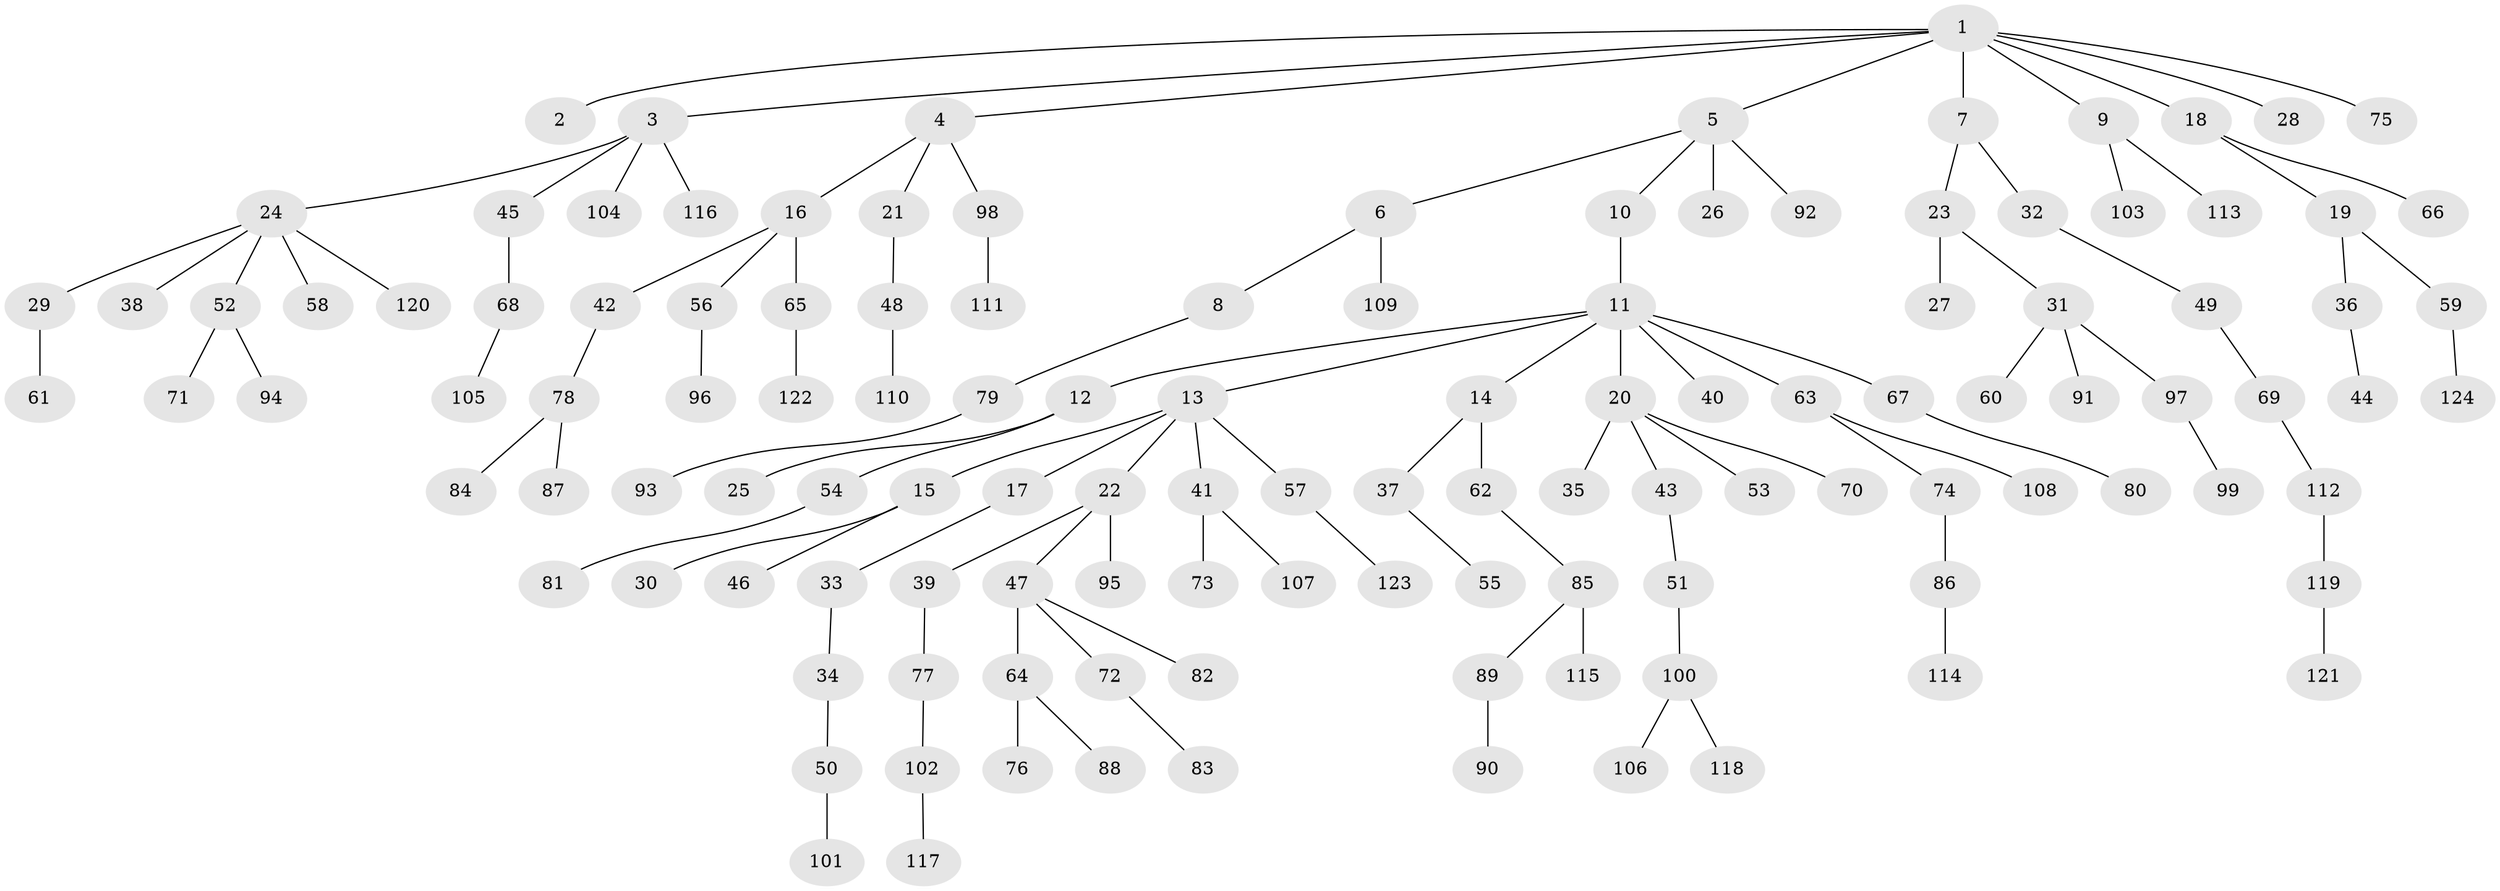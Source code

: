 // Generated by graph-tools (version 1.1) at 2025/36/03/09/25 02:36:38]
// undirected, 124 vertices, 123 edges
graph export_dot {
graph [start="1"]
  node [color=gray90,style=filled];
  1;
  2;
  3;
  4;
  5;
  6;
  7;
  8;
  9;
  10;
  11;
  12;
  13;
  14;
  15;
  16;
  17;
  18;
  19;
  20;
  21;
  22;
  23;
  24;
  25;
  26;
  27;
  28;
  29;
  30;
  31;
  32;
  33;
  34;
  35;
  36;
  37;
  38;
  39;
  40;
  41;
  42;
  43;
  44;
  45;
  46;
  47;
  48;
  49;
  50;
  51;
  52;
  53;
  54;
  55;
  56;
  57;
  58;
  59;
  60;
  61;
  62;
  63;
  64;
  65;
  66;
  67;
  68;
  69;
  70;
  71;
  72;
  73;
  74;
  75;
  76;
  77;
  78;
  79;
  80;
  81;
  82;
  83;
  84;
  85;
  86;
  87;
  88;
  89;
  90;
  91;
  92;
  93;
  94;
  95;
  96;
  97;
  98;
  99;
  100;
  101;
  102;
  103;
  104;
  105;
  106;
  107;
  108;
  109;
  110;
  111;
  112;
  113;
  114;
  115;
  116;
  117;
  118;
  119;
  120;
  121;
  122;
  123;
  124;
  1 -- 2;
  1 -- 3;
  1 -- 4;
  1 -- 5;
  1 -- 7;
  1 -- 9;
  1 -- 18;
  1 -- 28;
  1 -- 75;
  3 -- 24;
  3 -- 45;
  3 -- 104;
  3 -- 116;
  4 -- 16;
  4 -- 21;
  4 -- 98;
  5 -- 6;
  5 -- 10;
  5 -- 26;
  5 -- 92;
  6 -- 8;
  6 -- 109;
  7 -- 23;
  7 -- 32;
  8 -- 79;
  9 -- 103;
  9 -- 113;
  10 -- 11;
  11 -- 12;
  11 -- 13;
  11 -- 14;
  11 -- 20;
  11 -- 40;
  11 -- 63;
  11 -- 67;
  12 -- 25;
  12 -- 54;
  13 -- 15;
  13 -- 17;
  13 -- 22;
  13 -- 41;
  13 -- 57;
  14 -- 37;
  14 -- 62;
  15 -- 30;
  15 -- 46;
  16 -- 42;
  16 -- 56;
  16 -- 65;
  17 -- 33;
  18 -- 19;
  18 -- 66;
  19 -- 36;
  19 -- 59;
  20 -- 35;
  20 -- 43;
  20 -- 53;
  20 -- 70;
  21 -- 48;
  22 -- 39;
  22 -- 47;
  22 -- 95;
  23 -- 27;
  23 -- 31;
  24 -- 29;
  24 -- 38;
  24 -- 52;
  24 -- 58;
  24 -- 120;
  29 -- 61;
  31 -- 60;
  31 -- 91;
  31 -- 97;
  32 -- 49;
  33 -- 34;
  34 -- 50;
  36 -- 44;
  37 -- 55;
  39 -- 77;
  41 -- 73;
  41 -- 107;
  42 -- 78;
  43 -- 51;
  45 -- 68;
  47 -- 64;
  47 -- 72;
  47 -- 82;
  48 -- 110;
  49 -- 69;
  50 -- 101;
  51 -- 100;
  52 -- 71;
  52 -- 94;
  54 -- 81;
  56 -- 96;
  57 -- 123;
  59 -- 124;
  62 -- 85;
  63 -- 74;
  63 -- 108;
  64 -- 76;
  64 -- 88;
  65 -- 122;
  67 -- 80;
  68 -- 105;
  69 -- 112;
  72 -- 83;
  74 -- 86;
  77 -- 102;
  78 -- 84;
  78 -- 87;
  79 -- 93;
  85 -- 89;
  85 -- 115;
  86 -- 114;
  89 -- 90;
  97 -- 99;
  98 -- 111;
  100 -- 106;
  100 -- 118;
  102 -- 117;
  112 -- 119;
  119 -- 121;
}
